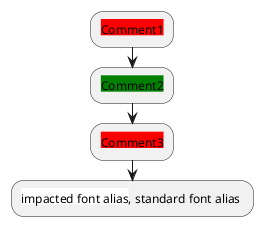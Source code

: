 {
  "sha1": "nhekt6fc77u2d3xoi5zs8xegq5r294p",
  "insertion": {
    "when": "2024-06-04T17:28:38.592Z",
    "user": "plantuml@gmail.com"
  }
}
@startuml
:<back:red>Comment1</back>;
:<back:green>Comment2</back>;
:<back:red>Comment3</back>;
:<back:white>impacted font alias</back>, standard font alias ;
@enduml
